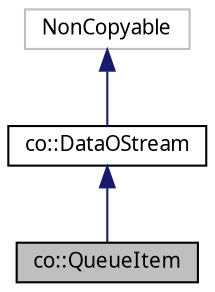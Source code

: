 digraph "co::QueueItem"
{
  edge [fontname="Sans",fontsize="10",labelfontname="Sans",labelfontsize="10"];
  node [fontname="Sans",fontsize="10",shape=record];
  Node1 [label="co::QueueItem",height=0.2,width=0.4,color="black", fillcolor="grey75", style="filled" fontcolor="black"];
  Node2 -> Node1 [dir="back",color="midnightblue",fontsize="10",style="solid",fontname="Sans"];
  Node2 [label="co::DataOStream",height=0.2,width=0.4,color="black", fillcolor="white", style="filled",URL="$classco_1_1DataOStream.html",tooltip="A std::ostream-like interface for object serialization. "];
  Node3 -> Node2 [dir="back",color="midnightblue",fontsize="10",style="solid",fontname="Sans"];
  Node3 [label="NonCopyable",height=0.2,width=0.4,color="grey75", fillcolor="white", style="filled"];
}
